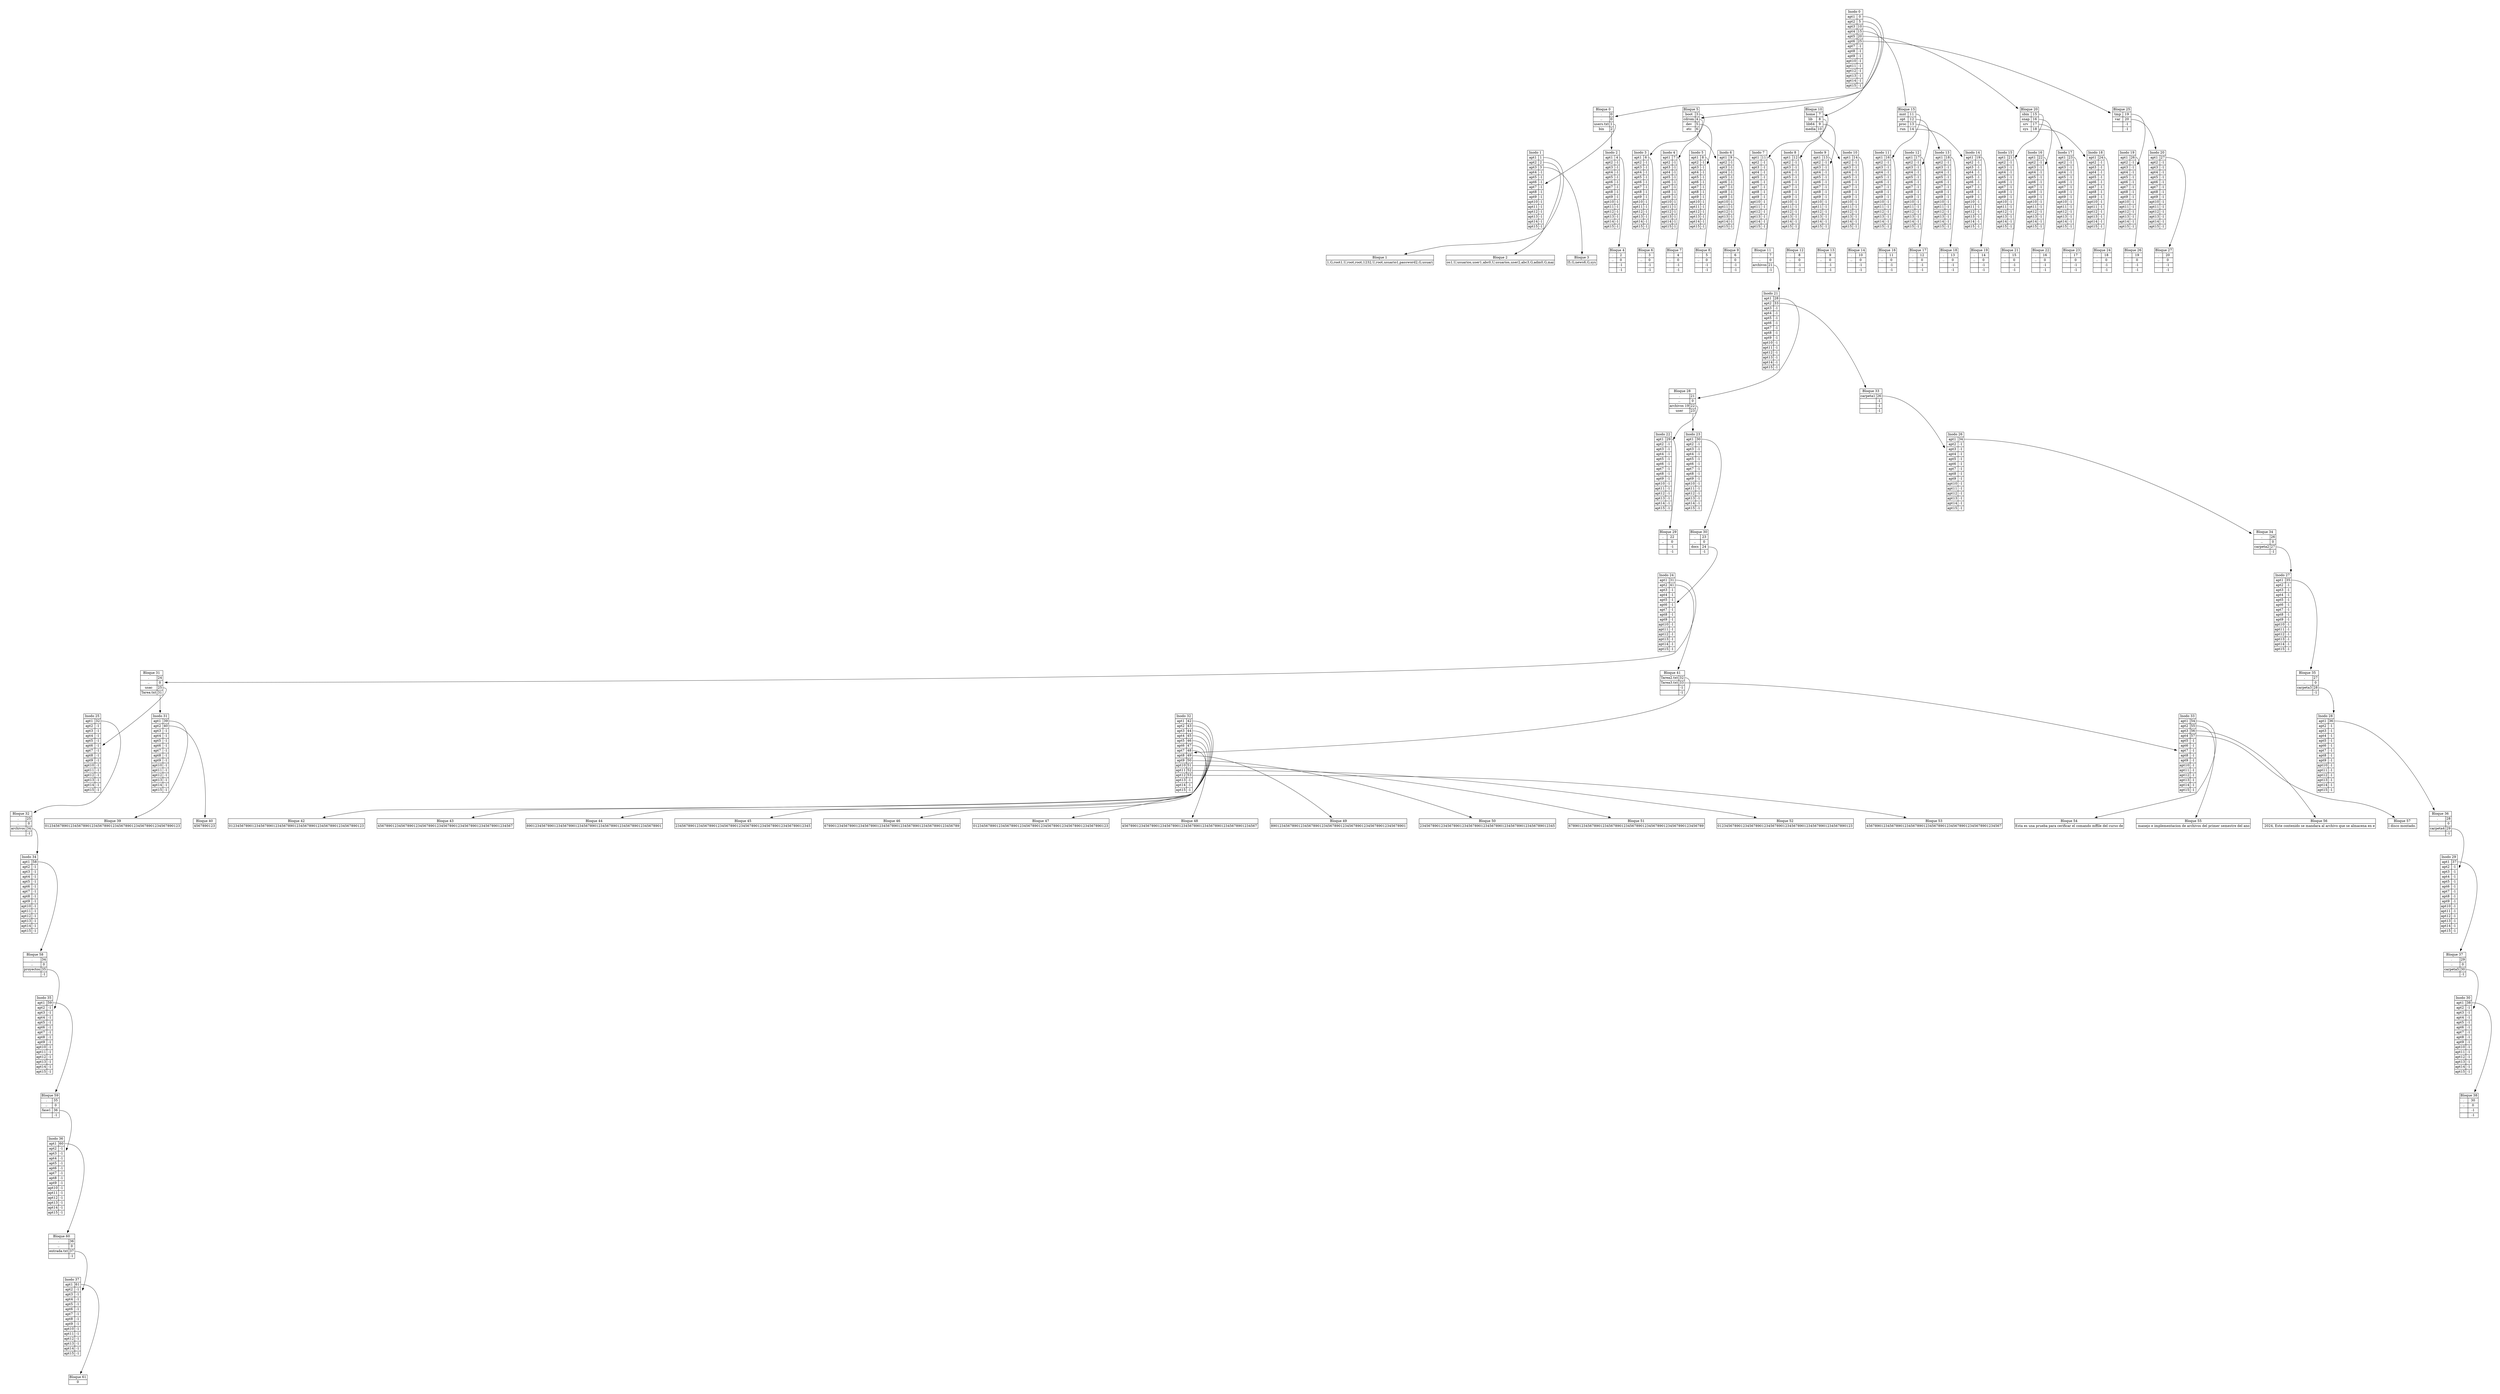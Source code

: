 digraph H {
	graph [pad="0.5", nodesep="0.5", ranksep="1"];
	node [shape=plaintext]
		rankir=LR;
	Inodo0 [
		label=<
			<table border="0" cellborder="1" cellspacing="0">
				<tr><td colspan="2">Inodo 0</td></tr>
				<tr><td>apt1</td><td port='P0'>0</td></tr>
				<tr><td>apt2</td><td port='P1'>5</td></tr>
				<tr><td>apt3</td><td port='P2'>10</td></tr>
				<tr><td>apt4</td><td port='P3'>15</td></tr>
				<tr><td>apt5</td><td port='P4'>20</td></tr>
				<tr><td>apt6</td><td port='P5'>25</td></tr>
				<tr><td>apt7</td><td port='P6'>-1</td></tr>
				<tr><td>apt8</td><td port='P7'>-1</td></tr>
				<tr><td>apt9</td><td port='P8'>-1</td></tr>
				<tr><td>apt10</td><td port='P9'>-1</td></tr>
				<tr><td>apt11</td><td port='P10'>-1</td></tr>
				<tr><td>apt12</td><td port='P11'>-1</td></tr>
				<tr><td>apt13</td><td port='P12'>-1</td></tr>
				<tr><td>apt14</td><td port='P13'>-1</td></tr>
				<tr><td>apt15</td><td port='P14'>-1</td></tr>
			</table>
		>];
	Bloque0 [
		label=<
			<table border="0" cellborder="1" cellspacing="0">
				<tr><td colspan="2">Bloque 0</td></tr>
				<tr><td>.</td><td port='P0'>0</td></tr>
				<tr><td>..</td><td port='P1'>0</td></tr>
				<tr><td>users.txt</td><td port='P2'>1</td></tr>
				<tr><td>bin</td><td port='P3'>2</td></tr>
			</table>
		>];
	Inodo1 [
		label=<
			<table border="0" cellborder="1" cellspacing="0">
				<tr><td colspan="2">Inodo 1</td></tr>
				<tr><td>apt1</td><td port='P0'>1</td></tr>
				<tr><td>apt2</td><td port='P1'>2</td></tr>
				<tr><td>apt3</td><td port='P2'>3</td></tr>
				<tr><td>apt4</td><td port='P3'>-1</td></tr>
				<tr><td>apt5</td><td port='P4'>-1</td></tr>
				<tr><td>apt6</td><td port='P5'>-1</td></tr>
				<tr><td>apt7</td><td port='P6'>-1</td></tr>
				<tr><td>apt8</td><td port='P7'>-1</td></tr>
				<tr><td>apt9</td><td port='P8'>-1</td></tr>
				<tr><td>apt10</td><td port='P9'>-1</td></tr>
				<tr><td>apt11</td><td port='P10'>-1</td></tr>
				<tr><td>apt12</td><td port='P11'>-1</td></tr>
				<tr><td>apt13</td><td port='P12'>-1</td></tr>
				<tr><td>apt14</td><td port='P13'>-1</td></tr>
				<tr><td>apt15</td><td port='P14'>-1</td></tr>
			</table>
		>];
	Bloque1 [
		label=<
			<table border="0" cellborder="1" cellspacing="0">
				<tr><td colspan="1">Bloque 1</td></tr>
				<tr><td>1,G,root
1,U,root,root,123
2,U,root,usuario1,password
2,G,usuari</td></tr>
			</table>
		>];
	Bloque2 [
		label=<
			<table border="0" cellborder="1" cellspacing="0">
				<tr><td colspan="1">Bloque 2</td></tr>
				<tr><td>os
1,U,usuarios,user1,abc
0,U,usuarios,user2,abc
3,G,adm
0,G,mai</td></tr>
			</table>
		>];
	Bloque3 [
		label=<
			<table border="0" cellborder="1" cellspacing="0">
				<tr><td colspan="1">Bloque 3</td></tr>
				<tr><td>l
5,G,news
6,G,sys</td></tr>
			</table>
		>];
	Inodo2 [
		label=<
			<table border="0" cellborder="1" cellspacing="0">
				<tr><td colspan="2">Inodo 2</td></tr>
				<tr><td>apt1</td><td port='P0'>4</td></tr>
				<tr><td>apt2</td><td port='P1'>-1</td></tr>
				<tr><td>apt3</td><td port='P2'>-1</td></tr>
				<tr><td>apt4</td><td port='P3'>-1</td></tr>
				<tr><td>apt5</td><td port='P4'>-1</td></tr>
				<tr><td>apt6</td><td port='P5'>-1</td></tr>
				<tr><td>apt7</td><td port='P6'>-1</td></tr>
				<tr><td>apt8</td><td port='P7'>-1</td></tr>
				<tr><td>apt9</td><td port='P8'>-1</td></tr>
				<tr><td>apt10</td><td port='P9'>-1</td></tr>
				<tr><td>apt11</td><td port='P10'>-1</td></tr>
				<tr><td>apt12</td><td port='P11'>-1</td></tr>
				<tr><td>apt13</td><td port='P12'>-1</td></tr>
				<tr><td>apt14</td><td port='P13'>-1</td></tr>
				<tr><td>apt15</td><td port='P14'>-1</td></tr>
			</table>
		>];
	Bloque4 [
		label=<
			<table border="0" cellborder="1" cellspacing="0">
				<tr><td colspan="2">Bloque 4</td></tr>
				<tr><td>.</td><td port='P0'>2</td></tr>
				<tr><td>..</td><td port='P1'>0</td></tr>
				<tr><td></td><td port='P2'>-1</td></tr>
				<tr><td></td><td port='P3'>-1</td></tr>
			</table>
		>];
	Bloque5 [
		label=<
			<table border="0" cellborder="1" cellspacing="0">
				<tr><td colspan="2">Bloque 5</td></tr>
				<tr><td>boot</td><td port='P0'>3</td></tr>
				<tr><td>cdrom</td><td port='P1'>4</td></tr>
				<tr><td>dev</td><td port='P2'>5</td></tr>
				<tr><td>etc</td><td port='P3'>6</td></tr>
			</table>
		>];
	Inodo3 [
		label=<
			<table border="0" cellborder="1" cellspacing="0">
				<tr><td colspan="2">Inodo 3</td></tr>
				<tr><td>apt1</td><td port='P0'>6</td></tr>
				<tr><td>apt2</td><td port='P1'>-1</td></tr>
				<tr><td>apt3</td><td port='P2'>-1</td></tr>
				<tr><td>apt4</td><td port='P3'>-1</td></tr>
				<tr><td>apt5</td><td port='P4'>-1</td></tr>
				<tr><td>apt6</td><td port='P5'>-1</td></tr>
				<tr><td>apt7</td><td port='P6'>-1</td></tr>
				<tr><td>apt8</td><td port='P7'>-1</td></tr>
				<tr><td>apt9</td><td port='P8'>-1</td></tr>
				<tr><td>apt10</td><td port='P9'>-1</td></tr>
				<tr><td>apt11</td><td port='P10'>-1</td></tr>
				<tr><td>apt12</td><td port='P11'>-1</td></tr>
				<tr><td>apt13</td><td port='P12'>-1</td></tr>
				<tr><td>apt14</td><td port='P13'>-1</td></tr>
				<tr><td>apt15</td><td port='P14'>-1</td></tr>
			</table>
		>];
	Bloque6 [
		label=<
			<table border="0" cellborder="1" cellspacing="0">
				<tr><td colspan="2">Bloque 6</td></tr>
				<tr><td>.</td><td port='P0'>3</td></tr>
				<tr><td>..</td><td port='P1'>0</td></tr>
				<tr><td></td><td port='P2'>-1</td></tr>
				<tr><td></td><td port='P3'>-1</td></tr>
			</table>
		>];
	Inodo4 [
		label=<
			<table border="0" cellborder="1" cellspacing="0">
				<tr><td colspan="2">Inodo 4</td></tr>
				<tr><td>apt1</td><td port='P0'>7</td></tr>
				<tr><td>apt2</td><td port='P1'>-1</td></tr>
				<tr><td>apt3</td><td port='P2'>-1</td></tr>
				<tr><td>apt4</td><td port='P3'>-1</td></tr>
				<tr><td>apt5</td><td port='P4'>-1</td></tr>
				<tr><td>apt6</td><td port='P5'>-1</td></tr>
				<tr><td>apt7</td><td port='P6'>-1</td></tr>
				<tr><td>apt8</td><td port='P7'>-1</td></tr>
				<tr><td>apt9</td><td port='P8'>-1</td></tr>
				<tr><td>apt10</td><td port='P9'>-1</td></tr>
				<tr><td>apt11</td><td port='P10'>-1</td></tr>
				<tr><td>apt12</td><td port='P11'>-1</td></tr>
				<tr><td>apt13</td><td port='P12'>-1</td></tr>
				<tr><td>apt14</td><td port='P13'>-1</td></tr>
				<tr><td>apt15</td><td port='P14'>-1</td></tr>
			</table>
		>];
	Bloque7 [
		label=<
			<table border="0" cellborder="1" cellspacing="0">
				<tr><td colspan="2">Bloque 7</td></tr>
				<tr><td>.</td><td port='P0'>4</td></tr>
				<tr><td>..</td><td port='P1'>0</td></tr>
				<tr><td></td><td port='P2'>-1</td></tr>
				<tr><td></td><td port='P3'>-1</td></tr>
			</table>
		>];
	Inodo5 [
		label=<
			<table border="0" cellborder="1" cellspacing="0">
				<tr><td colspan="2">Inodo 5</td></tr>
				<tr><td>apt1</td><td port='P0'>8</td></tr>
				<tr><td>apt2</td><td port='P1'>-1</td></tr>
				<tr><td>apt3</td><td port='P2'>-1</td></tr>
				<tr><td>apt4</td><td port='P3'>-1</td></tr>
				<tr><td>apt5</td><td port='P4'>-1</td></tr>
				<tr><td>apt6</td><td port='P5'>-1</td></tr>
				<tr><td>apt7</td><td port='P6'>-1</td></tr>
				<tr><td>apt8</td><td port='P7'>-1</td></tr>
				<tr><td>apt9</td><td port='P8'>-1</td></tr>
				<tr><td>apt10</td><td port='P9'>-1</td></tr>
				<tr><td>apt11</td><td port='P10'>-1</td></tr>
				<tr><td>apt12</td><td port='P11'>-1</td></tr>
				<tr><td>apt13</td><td port='P12'>-1</td></tr>
				<tr><td>apt14</td><td port='P13'>-1</td></tr>
				<tr><td>apt15</td><td port='P14'>-1</td></tr>
			</table>
		>];
	Bloque8 [
		label=<
			<table border="0" cellborder="1" cellspacing="0">
				<tr><td colspan="2">Bloque 8</td></tr>
				<tr><td>.</td><td port='P0'>5</td></tr>
				<tr><td>..</td><td port='P1'>0</td></tr>
				<tr><td></td><td port='P2'>-1</td></tr>
				<tr><td></td><td port='P3'>-1</td></tr>
			</table>
		>];
	Inodo6 [
		label=<
			<table border="0" cellborder="1" cellspacing="0">
				<tr><td colspan="2">Inodo 6</td></tr>
				<tr><td>apt1</td><td port='P0'>9</td></tr>
				<tr><td>apt2</td><td port='P1'>-1</td></tr>
				<tr><td>apt3</td><td port='P2'>-1</td></tr>
				<tr><td>apt4</td><td port='P3'>-1</td></tr>
				<tr><td>apt5</td><td port='P4'>-1</td></tr>
				<tr><td>apt6</td><td port='P5'>-1</td></tr>
				<tr><td>apt7</td><td port='P6'>-1</td></tr>
				<tr><td>apt8</td><td port='P7'>-1</td></tr>
				<tr><td>apt9</td><td port='P8'>-1</td></tr>
				<tr><td>apt10</td><td port='P9'>-1</td></tr>
				<tr><td>apt11</td><td port='P10'>-1</td></tr>
				<tr><td>apt12</td><td port='P11'>-1</td></tr>
				<tr><td>apt13</td><td port='P12'>-1</td></tr>
				<tr><td>apt14</td><td port='P13'>-1</td></tr>
				<tr><td>apt15</td><td port='P14'>-1</td></tr>
			</table>
		>];
	Bloque9 [
		label=<
			<table border="0" cellborder="1" cellspacing="0">
				<tr><td colspan="2">Bloque 9</td></tr>
				<tr><td>.</td><td port='P0'>6</td></tr>
				<tr><td>..</td><td port='P1'>0</td></tr>
				<tr><td></td><td port='P2'>-1</td></tr>
				<tr><td></td><td port='P3'>-1</td></tr>
			</table>
		>];
	Bloque10 [
		label=<
			<table border="0" cellborder="1" cellspacing="0">
				<tr><td colspan="2">Bloque 10</td></tr>
				<tr><td>home</td><td port='P0'>7</td></tr>
				<tr><td>lib</td><td port='P1'>8</td></tr>
				<tr><td>lib64</td><td port='P2'>9</td></tr>
				<tr><td>media</td><td port='P3'>10</td></tr>
			</table>
		>];
	Inodo7 [
		label=<
			<table border="0" cellborder="1" cellspacing="0">
				<tr><td colspan="2">Inodo 7</td></tr>
				<tr><td>apt1</td><td port='P0'>11</td></tr>
				<tr><td>apt2</td><td port='P1'>-1</td></tr>
				<tr><td>apt3</td><td port='P2'>-1</td></tr>
				<tr><td>apt4</td><td port='P3'>-1</td></tr>
				<tr><td>apt5</td><td port='P4'>-1</td></tr>
				<tr><td>apt6</td><td port='P5'>-1</td></tr>
				<tr><td>apt7</td><td port='P6'>-1</td></tr>
				<tr><td>apt8</td><td port='P7'>-1</td></tr>
				<tr><td>apt9</td><td port='P8'>-1</td></tr>
				<tr><td>apt10</td><td port='P9'>-1</td></tr>
				<tr><td>apt11</td><td port='P10'>-1</td></tr>
				<tr><td>apt12</td><td port='P11'>-1</td></tr>
				<tr><td>apt13</td><td port='P12'>-1</td></tr>
				<tr><td>apt14</td><td port='P13'>-1</td></tr>
				<tr><td>apt15</td><td port='P14'>-1</td></tr>
			</table>
		>];
	Bloque11 [
		label=<
			<table border="0" cellborder="1" cellspacing="0">
				<tr><td colspan="2">Bloque 11</td></tr>
				<tr><td>.</td><td port='P0'>7</td></tr>
				<tr><td>..</td><td port='P1'>0</td></tr>
				<tr><td>archivos</td><td port='P2'>21</td></tr>
				<tr><td></td><td port='P3'>-1</td></tr>
			</table>
		>];
	Inodo21 [
		label=<
			<table border="0" cellborder="1" cellspacing="0">
				<tr><td colspan="2">Inodo 21</td></tr>
				<tr><td>apt1</td><td port='P0'>28</td></tr>
				<tr><td>apt2</td><td port='P1'>33</td></tr>
				<tr><td>apt3</td><td port='P2'>-1</td></tr>
				<tr><td>apt4</td><td port='P3'>-1</td></tr>
				<tr><td>apt5</td><td port='P4'>-1</td></tr>
				<tr><td>apt6</td><td port='P5'>-1</td></tr>
				<tr><td>apt7</td><td port='P6'>-1</td></tr>
				<tr><td>apt8</td><td port='P7'>-1</td></tr>
				<tr><td>apt9</td><td port='P8'>-1</td></tr>
				<tr><td>apt10</td><td port='P9'>-1</td></tr>
				<tr><td>apt11</td><td port='P10'>-1</td></tr>
				<tr><td>apt12</td><td port='P11'>-1</td></tr>
				<tr><td>apt13</td><td port='P12'>-1</td></tr>
				<tr><td>apt14</td><td port='P13'>-1</td></tr>
				<tr><td>apt15</td><td port='P14'>-1</td></tr>
			</table>
		>];
	Bloque28 [
		label=<
			<table border="0" cellborder="1" cellspacing="0">
				<tr><td colspan="2">Bloque 28</td></tr>
				<tr><td>.</td><td port='P0'>21</td></tr>
				<tr><td>..</td><td port='P1'>0</td></tr>
				<tr><td>archivos 19</td><td port='P2'>22</td></tr>
				<tr><td>user</td><td port='P3'>23</td></tr>
			</table>
		>];
	Inodo22 [
		label=<
			<table border="0" cellborder="1" cellspacing="0">
				<tr><td colspan="2">Inodo 22</td></tr>
				<tr><td>apt1</td><td port='P0'>29</td></tr>
				<tr><td>apt2</td><td port='P1'>-1</td></tr>
				<tr><td>apt3</td><td port='P2'>-1</td></tr>
				<tr><td>apt4</td><td port='P3'>-1</td></tr>
				<tr><td>apt5</td><td port='P4'>-1</td></tr>
				<tr><td>apt6</td><td port='P5'>-1</td></tr>
				<tr><td>apt7</td><td port='P6'>-1</td></tr>
				<tr><td>apt8</td><td port='P7'>-1</td></tr>
				<tr><td>apt9</td><td port='P8'>-1</td></tr>
				<tr><td>apt10</td><td port='P9'>-1</td></tr>
				<tr><td>apt11</td><td port='P10'>-1</td></tr>
				<tr><td>apt12</td><td port='P11'>-1</td></tr>
				<tr><td>apt13</td><td port='P12'>-1</td></tr>
				<tr><td>apt14</td><td port='P13'>-1</td></tr>
				<tr><td>apt15</td><td port='P14'>-1</td></tr>
			</table>
		>];
	Bloque29 [
		label=<
			<table border="0" cellborder="1" cellspacing="0">
				<tr><td colspan="2">Bloque 29</td></tr>
				<tr><td>.</td><td port='P0'>22</td></tr>
				<tr><td>..</td><td port='P1'>0</td></tr>
				<tr><td></td><td port='P2'>-1</td></tr>
				<tr><td></td><td port='P3'>-1</td></tr>
			</table>
		>];
	Inodo23 [
		label=<
			<table border="0" cellborder="1" cellspacing="0">
				<tr><td colspan="2">Inodo 23</td></tr>
				<tr><td>apt1</td><td port='P0'>30</td></tr>
				<tr><td>apt2</td><td port='P1'>-1</td></tr>
				<tr><td>apt3</td><td port='P2'>-1</td></tr>
				<tr><td>apt4</td><td port='P3'>-1</td></tr>
				<tr><td>apt5</td><td port='P4'>-1</td></tr>
				<tr><td>apt6</td><td port='P5'>-1</td></tr>
				<tr><td>apt7</td><td port='P6'>-1</td></tr>
				<tr><td>apt8</td><td port='P7'>-1</td></tr>
				<tr><td>apt9</td><td port='P8'>-1</td></tr>
				<tr><td>apt10</td><td port='P9'>-1</td></tr>
				<tr><td>apt11</td><td port='P10'>-1</td></tr>
				<tr><td>apt12</td><td port='P11'>-1</td></tr>
				<tr><td>apt13</td><td port='P12'>-1</td></tr>
				<tr><td>apt14</td><td port='P13'>-1</td></tr>
				<tr><td>apt15</td><td port='P14'>-1</td></tr>
			</table>
		>];
	Bloque30 [
		label=<
			<table border="0" cellborder="1" cellspacing="0">
				<tr><td colspan="2">Bloque 30</td></tr>
				<tr><td>.</td><td port='P0'>23</td></tr>
				<tr><td>..</td><td port='P1'>0</td></tr>
				<tr><td>docs</td><td port='P2'>24</td></tr>
				<tr><td></td><td port='P3'>-1</td></tr>
			</table>
		>];
	Inodo24 [
		label=<
			<table border="0" cellborder="1" cellspacing="0">
				<tr><td colspan="2">Inodo 24</td></tr>
				<tr><td>apt1</td><td port='P0'>31</td></tr>
				<tr><td>apt2</td><td port='P1'>41</td></tr>
				<tr><td>apt3</td><td port='P2'>-1</td></tr>
				<tr><td>apt4</td><td port='P3'>-1</td></tr>
				<tr><td>apt5</td><td port='P4'>-1</td></tr>
				<tr><td>apt6</td><td port='P5'>-1</td></tr>
				<tr><td>apt7</td><td port='P6'>-1</td></tr>
				<tr><td>apt8</td><td port='P7'>-1</td></tr>
				<tr><td>apt9</td><td port='P8'>-1</td></tr>
				<tr><td>apt10</td><td port='P9'>-1</td></tr>
				<tr><td>apt11</td><td port='P10'>-1</td></tr>
				<tr><td>apt12</td><td port='P11'>-1</td></tr>
				<tr><td>apt13</td><td port='P12'>-1</td></tr>
				<tr><td>apt14</td><td port='P13'>-1</td></tr>
				<tr><td>apt15</td><td port='P14'>-1</td></tr>
			</table>
		>];
	Bloque31 [
		label=<
			<table border="0" cellborder="1" cellspacing="0">
				<tr><td colspan="2">Bloque 31</td></tr>
				<tr><td>.</td><td port='P0'>24</td></tr>
				<tr><td>..</td><td port='P1'>0</td></tr>
				<tr><td>usac</td><td port='P2'>25</td></tr>
				<tr><td>Tarea.txt</td><td port='P3'>31</td></tr>
			</table>
		>];
	Inodo25 [
		label=<
			<table border="0" cellborder="1" cellspacing="0">
				<tr><td colspan="2">Inodo 25</td></tr>
				<tr><td>apt1</td><td port='P0'>32</td></tr>
				<tr><td>apt2</td><td port='P1'>-1</td></tr>
				<tr><td>apt3</td><td port='P2'>-1</td></tr>
				<tr><td>apt4</td><td port='P3'>-1</td></tr>
				<tr><td>apt5</td><td port='P4'>-1</td></tr>
				<tr><td>apt6</td><td port='P5'>-1</td></tr>
				<tr><td>apt7</td><td port='P6'>-1</td></tr>
				<tr><td>apt8</td><td port='P7'>-1</td></tr>
				<tr><td>apt9</td><td port='P8'>-1</td></tr>
				<tr><td>apt10</td><td port='P9'>-1</td></tr>
				<tr><td>apt11</td><td port='P10'>-1</td></tr>
				<tr><td>apt12</td><td port='P11'>-1</td></tr>
				<tr><td>apt13</td><td port='P12'>-1</td></tr>
				<tr><td>apt14</td><td port='P13'>-1</td></tr>
				<tr><td>apt15</td><td port='P14'>-1</td></tr>
			</table>
		>];
	Bloque32 [
		label=<
			<table border="0" cellborder="1" cellspacing="0">
				<tr><td colspan="2">Bloque 32</td></tr>
				<tr><td>.</td><td port='P0'>25</td></tr>
				<tr><td>..</td><td port='P1'>0</td></tr>
				<tr><td>archivos</td><td port='P2'>34</td></tr>
				<tr><td></td><td port='P3'>-1</td></tr>
			</table>
		>];
	Inodo34 [
		label=<
			<table border="0" cellborder="1" cellspacing="0">
				<tr><td colspan="2">Inodo 34</td></tr>
				<tr><td>apt1</td><td port='P0'>58</td></tr>
				<tr><td>apt2</td><td port='P1'>-1</td></tr>
				<tr><td>apt3</td><td port='P2'>-1</td></tr>
				<tr><td>apt4</td><td port='P3'>-1</td></tr>
				<tr><td>apt5</td><td port='P4'>-1</td></tr>
				<tr><td>apt6</td><td port='P5'>-1</td></tr>
				<tr><td>apt7</td><td port='P6'>-1</td></tr>
				<tr><td>apt8</td><td port='P7'>-1</td></tr>
				<tr><td>apt9</td><td port='P8'>-1</td></tr>
				<tr><td>apt10</td><td port='P9'>-1</td></tr>
				<tr><td>apt11</td><td port='P10'>-1</td></tr>
				<tr><td>apt12</td><td port='P11'>-1</td></tr>
				<tr><td>apt13</td><td port='P12'>-1</td></tr>
				<tr><td>apt14</td><td port='P13'>-1</td></tr>
				<tr><td>apt15</td><td port='P14'>-1</td></tr>
			</table>
		>];
	Bloque58 [
		label=<
			<table border="0" cellborder="1" cellspacing="0">
				<tr><td colspan="2">Bloque 58</td></tr>
				<tr><td>.</td><td port='P0'>34</td></tr>
				<tr><td>..</td><td port='P1'>0</td></tr>
				<tr><td>proyectos</td><td port='P2'>35</td></tr>
				<tr><td></td><td port='P3'>-1</td></tr>
			</table>
		>];
	Inodo35 [
		label=<
			<table border="0" cellborder="1" cellspacing="0">
				<tr><td colspan="2">Inodo 35</td></tr>
				<tr><td>apt1</td><td port='P0'>59</td></tr>
				<tr><td>apt2</td><td port='P1'>-1</td></tr>
				<tr><td>apt3</td><td port='P2'>-1</td></tr>
				<tr><td>apt4</td><td port='P3'>-1</td></tr>
				<tr><td>apt5</td><td port='P4'>-1</td></tr>
				<tr><td>apt6</td><td port='P5'>-1</td></tr>
				<tr><td>apt7</td><td port='P6'>-1</td></tr>
				<tr><td>apt8</td><td port='P7'>-1</td></tr>
				<tr><td>apt9</td><td port='P8'>-1</td></tr>
				<tr><td>apt10</td><td port='P9'>-1</td></tr>
				<tr><td>apt11</td><td port='P10'>-1</td></tr>
				<tr><td>apt12</td><td port='P11'>-1</td></tr>
				<tr><td>apt13</td><td port='P12'>-1</td></tr>
				<tr><td>apt14</td><td port='P13'>-1</td></tr>
				<tr><td>apt15</td><td port='P14'>-1</td></tr>
			</table>
		>];
	Bloque59 [
		label=<
			<table border="0" cellborder="1" cellspacing="0">
				<tr><td colspan="2">Bloque 59</td></tr>
				<tr><td>.</td><td port='P0'>35</td></tr>
				<tr><td>..</td><td port='P1'>0</td></tr>
				<tr><td>fase1</td><td port='P2'>36</td></tr>
				<tr><td></td><td port='P3'>-1</td></tr>
			</table>
		>];
	Inodo36 [
		label=<
			<table border="0" cellborder="1" cellspacing="0">
				<tr><td colspan="2">Inodo 36</td></tr>
				<tr><td>apt1</td><td port='P0'>60</td></tr>
				<tr><td>apt2</td><td port='P1'>-1</td></tr>
				<tr><td>apt3</td><td port='P2'>-1</td></tr>
				<tr><td>apt4</td><td port='P3'>-1</td></tr>
				<tr><td>apt5</td><td port='P4'>-1</td></tr>
				<tr><td>apt6</td><td port='P5'>-1</td></tr>
				<tr><td>apt7</td><td port='P6'>-1</td></tr>
				<tr><td>apt8</td><td port='P7'>-1</td></tr>
				<tr><td>apt9</td><td port='P8'>-1</td></tr>
				<tr><td>apt10</td><td port='P9'>-1</td></tr>
				<tr><td>apt11</td><td port='P10'>-1</td></tr>
				<tr><td>apt12</td><td port='P11'>-1</td></tr>
				<tr><td>apt13</td><td port='P12'>-1</td></tr>
				<tr><td>apt14</td><td port='P13'>-1</td></tr>
				<tr><td>apt15</td><td port='P14'>-1</td></tr>
			</table>
		>];
	Bloque60 [
		label=<
			<table border="0" cellborder="1" cellspacing="0">
				<tr><td colspan="2">Bloque 60</td></tr>
				<tr><td>.</td><td port='P0'>36</td></tr>
				<tr><td>..</td><td port='P1'>0</td></tr>
				<tr><td>entrada.txt</td><td port='P2'>37</td></tr>
				<tr><td></td><td port='P3'>-1</td></tr>
			</table>
		>];
	Inodo37 [
		label=<
			<table border="0" cellborder="1" cellspacing="0">
				<tr><td colspan="2">Inodo 37</td></tr>
				<tr><td>apt1</td><td port='P0'>61</td></tr>
				<tr><td>apt2</td><td port='P1'>-1</td></tr>
				<tr><td>apt3</td><td port='P2'>-1</td></tr>
				<tr><td>apt4</td><td port='P3'>-1</td></tr>
				<tr><td>apt5</td><td port='P4'>-1</td></tr>
				<tr><td>apt6</td><td port='P5'>-1</td></tr>
				<tr><td>apt7</td><td port='P6'>-1</td></tr>
				<tr><td>apt8</td><td port='P7'>-1</td></tr>
				<tr><td>apt9</td><td port='P8'>-1</td></tr>
				<tr><td>apt10</td><td port='P9'>-1</td></tr>
				<tr><td>apt11</td><td port='P10'>-1</td></tr>
				<tr><td>apt12</td><td port='P11'>-1</td></tr>
				<tr><td>apt13</td><td port='P12'>-1</td></tr>
				<tr><td>apt14</td><td port='P13'>-1</td></tr>
				<tr><td>apt15</td><td port='P14'>-1</td></tr>
			</table>
		>];
	Bloque61 [
		label=<
			<table border="0" cellborder="1" cellspacing="0">
				<tr><td colspan="1">Bloque 61</td></tr>
				<tr><td>0</td></tr>
			</table>
		>];
	Inodo31 [
		label=<
			<table border="0" cellborder="1" cellspacing="0">
				<tr><td colspan="2">Inodo 31</td></tr>
				<tr><td>apt1</td><td port='P0'>39</td></tr>
				<tr><td>apt2</td><td port='P1'>40</td></tr>
				<tr><td>apt3</td><td port='P2'>-1</td></tr>
				<tr><td>apt4</td><td port='P3'>-1</td></tr>
				<tr><td>apt5</td><td port='P4'>-1</td></tr>
				<tr><td>apt6</td><td port='P5'>-1</td></tr>
				<tr><td>apt7</td><td port='P6'>-1</td></tr>
				<tr><td>apt8</td><td port='P7'>-1</td></tr>
				<tr><td>apt9</td><td port='P8'>-1</td></tr>
				<tr><td>apt10</td><td port='P9'>-1</td></tr>
				<tr><td>apt11</td><td port='P10'>-1</td></tr>
				<tr><td>apt12</td><td port='P11'>-1</td></tr>
				<tr><td>apt13</td><td port='P12'>-1</td></tr>
				<tr><td>apt14</td><td port='P13'>-1</td></tr>
				<tr><td>apt15</td><td port='P14'>-1</td></tr>
			</table>
		>];
	Bloque39 [
		label=<
			<table border="0" cellborder="1" cellspacing="0">
				<tr><td colspan="1">Bloque 39</td></tr>
				<tr><td>0123456789012345678901234567890123456789012345678901234567890123</td></tr>
			</table>
		>];
	Bloque40 [
		label=<
			<table border="0" cellborder="1" cellspacing="0">
				<tr><td colspan="1">Bloque 40</td></tr>
				<tr><td>4567890123</td></tr>
			</table>
		>];
	Bloque41 [
		label=<
			<table border="0" cellborder="1" cellspacing="0">
				<tr><td colspan="2">Bloque 41</td></tr>
				<tr><td>Tarea2.txt</td><td port='P0'>32</td></tr>
				<tr><td>Tarea3.txt</td><td port='P1'>33</td></tr>
				<tr><td></td><td port='P2'>-1</td></tr>
				<tr><td></td><td port='P3'>-1</td></tr>
			</table>
		>];
	Inodo32 [
		label=<
			<table border="0" cellborder="1" cellspacing="0">
				<tr><td colspan="2">Inodo 32</td></tr>
				<tr><td>apt1</td><td port='P0'>42</td></tr>
				<tr><td>apt2</td><td port='P1'>43</td></tr>
				<tr><td>apt3</td><td port='P2'>44</td></tr>
				<tr><td>apt4</td><td port='P3'>45</td></tr>
				<tr><td>apt5</td><td port='P4'>46</td></tr>
				<tr><td>apt6</td><td port='P5'>47</td></tr>
				<tr><td>apt7</td><td port='P6'>48</td></tr>
				<tr><td>apt8</td><td port='P7'>49</td></tr>
				<tr><td>apt9</td><td port='P8'>50</td></tr>
				<tr><td>apt10</td><td port='P9'>51</td></tr>
				<tr><td>apt11</td><td port='P10'>52</td></tr>
				<tr><td>apt12</td><td port='P11'>53</td></tr>
				<tr><td>apt13</td><td port='P12'>-1</td></tr>
				<tr><td>apt14</td><td port='P13'>-1</td></tr>
				<tr><td>apt15</td><td port='P14'>-1</td></tr>
			</table>
		>];
	Bloque42 [
		label=<
			<table border="0" cellborder="1" cellspacing="0">
				<tr><td colspan="1">Bloque 42</td></tr>
				<tr><td>0123456789012345678901234567890123456789012345678901234567890123</td></tr>
			</table>
		>];
	Bloque43 [
		label=<
			<table border="0" cellborder="1" cellspacing="0">
				<tr><td colspan="1">Bloque 43</td></tr>
				<tr><td>4567890123456789012345678901234567890123456789012345678901234567</td></tr>
			</table>
		>];
	Bloque44 [
		label=<
			<table border="0" cellborder="1" cellspacing="0">
				<tr><td colspan="1">Bloque 44</td></tr>
				<tr><td>8901234567890123456789012345678901234567890123456789012345678901</td></tr>
			</table>
		>];
	Bloque45 [
		label=<
			<table border="0" cellborder="1" cellspacing="0">
				<tr><td colspan="1">Bloque 45</td></tr>
				<tr><td>2345678901234567890123456789012345678901234567890123456789012345</td></tr>
			</table>
		>];
	Bloque46 [
		label=<
			<table border="0" cellborder="1" cellspacing="0">
				<tr><td colspan="1">Bloque 46</td></tr>
				<tr><td>6789012345678901234567890123456789012345678901234567890123456789</td></tr>
			</table>
		>];
	Bloque47 [
		label=<
			<table border="0" cellborder="1" cellspacing="0">
				<tr><td colspan="1">Bloque 47</td></tr>
				<tr><td>0123456789012345678901234567890123456789012345678901234567890123</td></tr>
			</table>
		>];
	Bloque48 [
		label=<
			<table border="0" cellborder="1" cellspacing="0">
				<tr><td colspan="1">Bloque 48</td></tr>
				<tr><td>4567890123456789012345678901234567890123456789012345678901234567</td></tr>
			</table>
		>];
	Bloque49 [
		label=<
			<table border="0" cellborder="1" cellspacing="0">
				<tr><td colspan="1">Bloque 49</td></tr>
				<tr><td>8901234567890123456789012345678901234567890123456789012345678901</td></tr>
			</table>
		>];
	Bloque50 [
		label=<
			<table border="0" cellborder="1" cellspacing="0">
				<tr><td colspan="1">Bloque 50</td></tr>
				<tr><td>2345678901234567890123456789012345678901234567890123456789012345</td></tr>
			</table>
		>];
	Bloque51 [
		label=<
			<table border="0" cellborder="1" cellspacing="0">
				<tr><td colspan="1">Bloque 51</td></tr>
				<tr><td>6789012345678901234567890123456789012345678901234567890123456789</td></tr>
			</table>
		>];
	Bloque52 [
		label=<
			<table border="0" cellborder="1" cellspacing="0">
				<tr><td colspan="1">Bloque 52</td></tr>
				<tr><td>0123456789012345678901234567890123456789012345678901234567890123</td></tr>
			</table>
		>];
	Bloque53 [
		label=<
			<table border="0" cellborder="1" cellspacing="0">
				<tr><td colspan="1">Bloque 53</td></tr>
				<tr><td>4567890123456789012345678901234567890123456789012345678901234567</td></tr>
			</table>
		>];
	Inodo33 [
		label=<
			<table border="0" cellborder="1" cellspacing="0">
				<tr><td colspan="2">Inodo 33</td></tr>
				<tr><td>apt1</td><td port='P0'>54</td></tr>
				<tr><td>apt2</td><td port='P1'>55</td></tr>
				<tr><td>apt3</td><td port='P2'>56</td></tr>
				<tr><td>apt4</td><td port='P3'>57</td></tr>
				<tr><td>apt5</td><td port='P4'>-1</td></tr>
				<tr><td>apt6</td><td port='P5'>-1</td></tr>
				<tr><td>apt7</td><td port='P6'>-1</td></tr>
				<tr><td>apt8</td><td port='P7'>-1</td></tr>
				<tr><td>apt9</td><td port='P8'>-1</td></tr>
				<tr><td>apt10</td><td port='P9'>-1</td></tr>
				<tr><td>apt11</td><td port='P10'>-1</td></tr>
				<tr><td>apt12</td><td port='P11'>-1</td></tr>
				<tr><td>apt13</td><td port='P12'>-1</td></tr>
				<tr><td>apt14</td><td port='P13'>-1</td></tr>
				<tr><td>apt15</td><td port='P14'>-1</td></tr>
			</table>
		>];
	Bloque54 [
		label=<
			<table border="0" cellborder="1" cellspacing="0">
				<tr><td colspan="1">Bloque 54</td></tr>
				<tr><td>Esta es una prueba para cerificar el comando mffile del curso de</td></tr>
			</table>
		>];
	Bloque55 [
		label=<
			<table border="0" cellborder="1" cellspacing="0">
				<tr><td colspan="1">Bloque 55</td></tr>
				<tr><td> manejo e implementacion de archivos del primer semestre del ano</td></tr>
			</table>
		>];
	Bloque56 [
		label=<
			<table border="0" cellborder="1" cellspacing="0">
				<tr><td colspan="1">Bloque 56</td></tr>
				<tr><td> 2024, Este contenido se mandara al archivo que se almacena en e</td></tr>
			</table>
		>];
	Bloque57 [
		label=<
			<table border="0" cellborder="1" cellspacing="0">
				<tr><td colspan="1">Bloque 57</td></tr>
				<tr><td>l disco montado.
</td></tr>
			</table>
		>];
	Bloque33 [
		label=<
			<table border="0" cellborder="1" cellspacing="0">
				<tr><td colspan="2">Bloque 33</td></tr>
				<tr><td>carpeta1</td><td port='P0'>26</td></tr>
				<tr><td></td><td port='P1'>-1</td></tr>
				<tr><td></td><td port='P2'>-1</td></tr>
				<tr><td></td><td port='P3'>-1</td></tr>
			</table>
		>];
	Inodo26 [
		label=<
			<table border="0" cellborder="1" cellspacing="0">
				<tr><td colspan="2">Inodo 26</td></tr>
				<tr><td>apt1</td><td port='P0'>34</td></tr>
				<tr><td>apt2</td><td port='P1'>-1</td></tr>
				<tr><td>apt3</td><td port='P2'>-1</td></tr>
				<tr><td>apt4</td><td port='P3'>-1</td></tr>
				<tr><td>apt5</td><td port='P4'>-1</td></tr>
				<tr><td>apt6</td><td port='P5'>-1</td></tr>
				<tr><td>apt7</td><td port='P6'>-1</td></tr>
				<tr><td>apt8</td><td port='P7'>-1</td></tr>
				<tr><td>apt9</td><td port='P8'>-1</td></tr>
				<tr><td>apt10</td><td port='P9'>-1</td></tr>
				<tr><td>apt11</td><td port='P10'>-1</td></tr>
				<tr><td>apt12</td><td port='P11'>-1</td></tr>
				<tr><td>apt13</td><td port='P12'>-1</td></tr>
				<tr><td>apt14</td><td port='P13'>-1</td></tr>
				<tr><td>apt15</td><td port='P14'>-1</td></tr>
			</table>
		>];
	Bloque34 [
		label=<
			<table border="0" cellborder="1" cellspacing="0">
				<tr><td colspan="2">Bloque 34</td></tr>
				<tr><td>.</td><td port='P0'>26</td></tr>
				<tr><td>..</td><td port='P1'>0</td></tr>
				<tr><td>carpeta2</td><td port='P2'>27</td></tr>
				<tr><td></td><td port='P3'>-1</td></tr>
			</table>
		>];
	Inodo27 [
		label=<
			<table border="0" cellborder="1" cellspacing="0">
				<tr><td colspan="2">Inodo 27</td></tr>
				<tr><td>apt1</td><td port='P0'>35</td></tr>
				<tr><td>apt2</td><td port='P1'>-1</td></tr>
				<tr><td>apt3</td><td port='P2'>-1</td></tr>
				<tr><td>apt4</td><td port='P3'>-1</td></tr>
				<tr><td>apt5</td><td port='P4'>-1</td></tr>
				<tr><td>apt6</td><td port='P5'>-1</td></tr>
				<tr><td>apt7</td><td port='P6'>-1</td></tr>
				<tr><td>apt8</td><td port='P7'>-1</td></tr>
				<tr><td>apt9</td><td port='P8'>-1</td></tr>
				<tr><td>apt10</td><td port='P9'>-1</td></tr>
				<tr><td>apt11</td><td port='P10'>-1</td></tr>
				<tr><td>apt12</td><td port='P11'>-1</td></tr>
				<tr><td>apt13</td><td port='P12'>-1</td></tr>
				<tr><td>apt14</td><td port='P13'>-1</td></tr>
				<tr><td>apt15</td><td port='P14'>-1</td></tr>
			</table>
		>];
	Bloque35 [
		label=<
			<table border="0" cellborder="1" cellspacing="0">
				<tr><td colspan="2">Bloque 35</td></tr>
				<tr><td>.</td><td port='P0'>27</td></tr>
				<tr><td>..</td><td port='P1'>0</td></tr>
				<tr><td>carpeta3</td><td port='P2'>28</td></tr>
				<tr><td></td><td port='P3'>-1</td></tr>
			</table>
		>];
	Inodo28 [
		label=<
			<table border="0" cellborder="1" cellspacing="0">
				<tr><td colspan="2">Inodo 28</td></tr>
				<tr><td>apt1</td><td port='P0'>36</td></tr>
				<tr><td>apt2</td><td port='P1'>-1</td></tr>
				<tr><td>apt3</td><td port='P2'>-1</td></tr>
				<tr><td>apt4</td><td port='P3'>-1</td></tr>
				<tr><td>apt5</td><td port='P4'>-1</td></tr>
				<tr><td>apt6</td><td port='P5'>-1</td></tr>
				<tr><td>apt7</td><td port='P6'>-1</td></tr>
				<tr><td>apt8</td><td port='P7'>-1</td></tr>
				<tr><td>apt9</td><td port='P8'>-1</td></tr>
				<tr><td>apt10</td><td port='P9'>-1</td></tr>
				<tr><td>apt11</td><td port='P10'>-1</td></tr>
				<tr><td>apt12</td><td port='P11'>-1</td></tr>
				<tr><td>apt13</td><td port='P12'>-1</td></tr>
				<tr><td>apt14</td><td port='P13'>-1</td></tr>
				<tr><td>apt15</td><td port='P14'>-1</td></tr>
			</table>
		>];
	Bloque36 [
		label=<
			<table border="0" cellborder="1" cellspacing="0">
				<tr><td colspan="2">Bloque 36</td></tr>
				<tr><td>.</td><td port='P0'>28</td></tr>
				<tr><td>..</td><td port='P1'>0</td></tr>
				<tr><td>carpeta4</td><td port='P2'>29</td></tr>
				<tr><td></td><td port='P3'>-1</td></tr>
			</table>
		>];
	Inodo29 [
		label=<
			<table border="0" cellborder="1" cellspacing="0">
				<tr><td colspan="2">Inodo 29</td></tr>
				<tr><td>apt1</td><td port='P0'>37</td></tr>
				<tr><td>apt2</td><td port='P1'>-1</td></tr>
				<tr><td>apt3</td><td port='P2'>-1</td></tr>
				<tr><td>apt4</td><td port='P3'>-1</td></tr>
				<tr><td>apt5</td><td port='P4'>-1</td></tr>
				<tr><td>apt6</td><td port='P5'>-1</td></tr>
				<tr><td>apt7</td><td port='P6'>-1</td></tr>
				<tr><td>apt8</td><td port='P7'>-1</td></tr>
				<tr><td>apt9</td><td port='P8'>-1</td></tr>
				<tr><td>apt10</td><td port='P9'>-1</td></tr>
				<tr><td>apt11</td><td port='P10'>-1</td></tr>
				<tr><td>apt12</td><td port='P11'>-1</td></tr>
				<tr><td>apt13</td><td port='P12'>-1</td></tr>
				<tr><td>apt14</td><td port='P13'>-1</td></tr>
				<tr><td>apt15</td><td port='P14'>-1</td></tr>
			</table>
		>];
	Bloque37 [
		label=<
			<table border="0" cellborder="1" cellspacing="0">
				<tr><td colspan="2">Bloque 37</td></tr>
				<tr><td>.</td><td port='P0'>29</td></tr>
				<tr><td>..</td><td port='P1'>0</td></tr>
				<tr><td>carpeta5</td><td port='P2'>30</td></tr>
				<tr><td></td><td port='P3'>-1</td></tr>
			</table>
		>];
	Inodo30 [
		label=<
			<table border="0" cellborder="1" cellspacing="0">
				<tr><td colspan="2">Inodo 30</td></tr>
				<tr><td>apt1</td><td port='P0'>38</td></tr>
				<tr><td>apt2</td><td port='P1'>-1</td></tr>
				<tr><td>apt3</td><td port='P2'>-1</td></tr>
				<tr><td>apt4</td><td port='P3'>-1</td></tr>
				<tr><td>apt5</td><td port='P4'>-1</td></tr>
				<tr><td>apt6</td><td port='P5'>-1</td></tr>
				<tr><td>apt7</td><td port='P6'>-1</td></tr>
				<tr><td>apt8</td><td port='P7'>-1</td></tr>
				<tr><td>apt9</td><td port='P8'>-1</td></tr>
				<tr><td>apt10</td><td port='P9'>-1</td></tr>
				<tr><td>apt11</td><td port='P10'>-1</td></tr>
				<tr><td>apt12</td><td port='P11'>-1</td></tr>
				<tr><td>apt13</td><td port='P12'>-1</td></tr>
				<tr><td>apt14</td><td port='P13'>-1</td></tr>
				<tr><td>apt15</td><td port='P14'>-1</td></tr>
			</table>
		>];
	Bloque38 [
		label=<
			<table border="0" cellborder="1" cellspacing="0">
				<tr><td colspan="2">Bloque 38</td></tr>
				<tr><td>.</td><td port='P0'>30</td></tr>
				<tr><td>..</td><td port='P1'>0</td></tr>
				<tr><td></td><td port='P2'>-1</td></tr>
				<tr><td></td><td port='P3'>-1</td></tr>
			</table>
		>];
	Inodo8 [
		label=<
			<table border="0" cellborder="1" cellspacing="0">
				<tr><td colspan="2">Inodo 8</td></tr>
				<tr><td>apt1</td><td port='P0'>12</td></tr>
				<tr><td>apt2</td><td port='P1'>-1</td></tr>
				<tr><td>apt3</td><td port='P2'>-1</td></tr>
				<tr><td>apt4</td><td port='P3'>-1</td></tr>
				<tr><td>apt5</td><td port='P4'>-1</td></tr>
				<tr><td>apt6</td><td port='P5'>-1</td></tr>
				<tr><td>apt7</td><td port='P6'>-1</td></tr>
				<tr><td>apt8</td><td port='P7'>-1</td></tr>
				<tr><td>apt9</td><td port='P8'>-1</td></tr>
				<tr><td>apt10</td><td port='P9'>-1</td></tr>
				<tr><td>apt11</td><td port='P10'>-1</td></tr>
				<tr><td>apt12</td><td port='P11'>-1</td></tr>
				<tr><td>apt13</td><td port='P12'>-1</td></tr>
				<tr><td>apt14</td><td port='P13'>-1</td></tr>
				<tr><td>apt15</td><td port='P14'>-1</td></tr>
			</table>
		>];
	Bloque12 [
		label=<
			<table border="0" cellborder="1" cellspacing="0">
				<tr><td colspan="2">Bloque 12</td></tr>
				<tr><td>.</td><td port='P0'>8</td></tr>
				<tr><td>..</td><td port='P1'>0</td></tr>
				<tr><td></td><td port='P2'>-1</td></tr>
				<tr><td></td><td port='P3'>-1</td></tr>
			</table>
		>];
	Inodo9 [
		label=<
			<table border="0" cellborder="1" cellspacing="0">
				<tr><td colspan="2">Inodo 9</td></tr>
				<tr><td>apt1</td><td port='P0'>13</td></tr>
				<tr><td>apt2</td><td port='P1'>-1</td></tr>
				<tr><td>apt3</td><td port='P2'>-1</td></tr>
				<tr><td>apt4</td><td port='P3'>-1</td></tr>
				<tr><td>apt5</td><td port='P4'>-1</td></tr>
				<tr><td>apt6</td><td port='P5'>-1</td></tr>
				<tr><td>apt7</td><td port='P6'>-1</td></tr>
				<tr><td>apt8</td><td port='P7'>-1</td></tr>
				<tr><td>apt9</td><td port='P8'>-1</td></tr>
				<tr><td>apt10</td><td port='P9'>-1</td></tr>
				<tr><td>apt11</td><td port='P10'>-1</td></tr>
				<tr><td>apt12</td><td port='P11'>-1</td></tr>
				<tr><td>apt13</td><td port='P12'>-1</td></tr>
				<tr><td>apt14</td><td port='P13'>-1</td></tr>
				<tr><td>apt15</td><td port='P14'>-1</td></tr>
			</table>
		>];
	Bloque13 [
		label=<
			<table border="0" cellborder="1" cellspacing="0">
				<tr><td colspan="2">Bloque 13</td></tr>
				<tr><td>.</td><td port='P0'>9</td></tr>
				<tr><td>..</td><td port='P1'>0</td></tr>
				<tr><td></td><td port='P2'>-1</td></tr>
				<tr><td></td><td port='P3'>-1</td></tr>
			</table>
		>];
	Inodo10 [
		label=<
			<table border="0" cellborder="1" cellspacing="0">
				<tr><td colspan="2">Inodo 10</td></tr>
				<tr><td>apt1</td><td port='P0'>14</td></tr>
				<tr><td>apt2</td><td port='P1'>-1</td></tr>
				<tr><td>apt3</td><td port='P2'>-1</td></tr>
				<tr><td>apt4</td><td port='P3'>-1</td></tr>
				<tr><td>apt5</td><td port='P4'>-1</td></tr>
				<tr><td>apt6</td><td port='P5'>-1</td></tr>
				<tr><td>apt7</td><td port='P6'>-1</td></tr>
				<tr><td>apt8</td><td port='P7'>-1</td></tr>
				<tr><td>apt9</td><td port='P8'>-1</td></tr>
				<tr><td>apt10</td><td port='P9'>-1</td></tr>
				<tr><td>apt11</td><td port='P10'>-1</td></tr>
				<tr><td>apt12</td><td port='P11'>-1</td></tr>
				<tr><td>apt13</td><td port='P12'>-1</td></tr>
				<tr><td>apt14</td><td port='P13'>-1</td></tr>
				<tr><td>apt15</td><td port='P14'>-1</td></tr>
			</table>
		>];
	Bloque14 [
		label=<
			<table border="0" cellborder="1" cellspacing="0">
				<tr><td colspan="2">Bloque 14</td></tr>
				<tr><td>.</td><td port='P0'>10</td></tr>
				<tr><td>..</td><td port='P1'>0</td></tr>
				<tr><td></td><td port='P2'>-1</td></tr>
				<tr><td></td><td port='P3'>-1</td></tr>
			</table>
		>];
	Bloque15 [
		label=<
			<table border="0" cellborder="1" cellspacing="0">
				<tr><td colspan="2">Bloque 15</td></tr>
				<tr><td>mnt</td><td port='P0'>11</td></tr>
				<tr><td>opt</td><td port='P1'>12</td></tr>
				<tr><td>proc</td><td port='P2'>13</td></tr>
				<tr><td>run</td><td port='P3'>14</td></tr>
			</table>
		>];
	Inodo11 [
		label=<
			<table border="0" cellborder="1" cellspacing="0">
				<tr><td colspan="2">Inodo 11</td></tr>
				<tr><td>apt1</td><td port='P0'>16</td></tr>
				<tr><td>apt2</td><td port='P1'>-1</td></tr>
				<tr><td>apt3</td><td port='P2'>-1</td></tr>
				<tr><td>apt4</td><td port='P3'>-1</td></tr>
				<tr><td>apt5</td><td port='P4'>-1</td></tr>
				<tr><td>apt6</td><td port='P5'>-1</td></tr>
				<tr><td>apt7</td><td port='P6'>-1</td></tr>
				<tr><td>apt8</td><td port='P7'>-1</td></tr>
				<tr><td>apt9</td><td port='P8'>-1</td></tr>
				<tr><td>apt10</td><td port='P9'>-1</td></tr>
				<tr><td>apt11</td><td port='P10'>-1</td></tr>
				<tr><td>apt12</td><td port='P11'>-1</td></tr>
				<tr><td>apt13</td><td port='P12'>-1</td></tr>
				<tr><td>apt14</td><td port='P13'>-1</td></tr>
				<tr><td>apt15</td><td port='P14'>-1</td></tr>
			</table>
		>];
	Bloque16 [
		label=<
			<table border="0" cellborder="1" cellspacing="0">
				<tr><td colspan="2">Bloque 16</td></tr>
				<tr><td>.</td><td port='P0'>11</td></tr>
				<tr><td>..</td><td port='P1'>0</td></tr>
				<tr><td></td><td port='P2'>-1</td></tr>
				<tr><td></td><td port='P3'>-1</td></tr>
			</table>
		>];
	Inodo12 [
		label=<
			<table border="0" cellborder="1" cellspacing="0">
				<tr><td colspan="2">Inodo 12</td></tr>
				<tr><td>apt1</td><td port='P0'>17</td></tr>
				<tr><td>apt2</td><td port='P1'>-1</td></tr>
				<tr><td>apt3</td><td port='P2'>-1</td></tr>
				<tr><td>apt4</td><td port='P3'>-1</td></tr>
				<tr><td>apt5</td><td port='P4'>-1</td></tr>
				<tr><td>apt6</td><td port='P5'>-1</td></tr>
				<tr><td>apt7</td><td port='P6'>-1</td></tr>
				<tr><td>apt8</td><td port='P7'>-1</td></tr>
				<tr><td>apt9</td><td port='P8'>-1</td></tr>
				<tr><td>apt10</td><td port='P9'>-1</td></tr>
				<tr><td>apt11</td><td port='P10'>-1</td></tr>
				<tr><td>apt12</td><td port='P11'>-1</td></tr>
				<tr><td>apt13</td><td port='P12'>-1</td></tr>
				<tr><td>apt14</td><td port='P13'>-1</td></tr>
				<tr><td>apt15</td><td port='P14'>-1</td></tr>
			</table>
		>];
	Bloque17 [
		label=<
			<table border="0" cellborder="1" cellspacing="0">
				<tr><td colspan="2">Bloque 17</td></tr>
				<tr><td>.</td><td port='P0'>12</td></tr>
				<tr><td>..</td><td port='P1'>0</td></tr>
				<tr><td></td><td port='P2'>-1</td></tr>
				<tr><td></td><td port='P3'>-1</td></tr>
			</table>
		>];
	Inodo13 [
		label=<
			<table border="0" cellborder="1" cellspacing="0">
				<tr><td colspan="2">Inodo 13</td></tr>
				<tr><td>apt1</td><td port='P0'>18</td></tr>
				<tr><td>apt2</td><td port='P1'>-1</td></tr>
				<tr><td>apt3</td><td port='P2'>-1</td></tr>
				<tr><td>apt4</td><td port='P3'>-1</td></tr>
				<tr><td>apt5</td><td port='P4'>-1</td></tr>
				<tr><td>apt6</td><td port='P5'>-1</td></tr>
				<tr><td>apt7</td><td port='P6'>-1</td></tr>
				<tr><td>apt8</td><td port='P7'>-1</td></tr>
				<tr><td>apt9</td><td port='P8'>-1</td></tr>
				<tr><td>apt10</td><td port='P9'>-1</td></tr>
				<tr><td>apt11</td><td port='P10'>-1</td></tr>
				<tr><td>apt12</td><td port='P11'>-1</td></tr>
				<tr><td>apt13</td><td port='P12'>-1</td></tr>
				<tr><td>apt14</td><td port='P13'>-1</td></tr>
				<tr><td>apt15</td><td port='P14'>-1</td></tr>
			</table>
		>];
	Bloque18 [
		label=<
			<table border="0" cellborder="1" cellspacing="0">
				<tr><td colspan="2">Bloque 18</td></tr>
				<tr><td>.</td><td port='P0'>13</td></tr>
				<tr><td>..</td><td port='P1'>0</td></tr>
				<tr><td></td><td port='P2'>-1</td></tr>
				<tr><td></td><td port='P3'>-1</td></tr>
			</table>
		>];
	Inodo14 [
		label=<
			<table border="0" cellborder="1" cellspacing="0">
				<tr><td colspan="2">Inodo 14</td></tr>
				<tr><td>apt1</td><td port='P0'>19</td></tr>
				<tr><td>apt2</td><td port='P1'>-1</td></tr>
				<tr><td>apt3</td><td port='P2'>-1</td></tr>
				<tr><td>apt4</td><td port='P3'>-1</td></tr>
				<tr><td>apt5</td><td port='P4'>-1</td></tr>
				<tr><td>apt6</td><td port='P5'>-1</td></tr>
				<tr><td>apt7</td><td port='P6'>-1</td></tr>
				<tr><td>apt8</td><td port='P7'>-1</td></tr>
				<tr><td>apt9</td><td port='P8'>-1</td></tr>
				<tr><td>apt10</td><td port='P9'>-1</td></tr>
				<tr><td>apt11</td><td port='P10'>-1</td></tr>
				<tr><td>apt12</td><td port='P11'>-1</td></tr>
				<tr><td>apt13</td><td port='P12'>-1</td></tr>
				<tr><td>apt14</td><td port='P13'>-1</td></tr>
				<tr><td>apt15</td><td port='P14'>-1</td></tr>
			</table>
		>];
	Bloque19 [
		label=<
			<table border="0" cellborder="1" cellspacing="0">
				<tr><td colspan="2">Bloque 19</td></tr>
				<tr><td>.</td><td port='P0'>14</td></tr>
				<tr><td>..</td><td port='P1'>0</td></tr>
				<tr><td></td><td port='P2'>-1</td></tr>
				<tr><td></td><td port='P3'>-1</td></tr>
			</table>
		>];
	Bloque20 [
		label=<
			<table border="0" cellborder="1" cellspacing="0">
				<tr><td colspan="2">Bloque 20</td></tr>
				<tr><td>sbin</td><td port='P0'>15</td></tr>
				<tr><td>snap</td><td port='P1'>16</td></tr>
				<tr><td>srv</td><td port='P2'>17</td></tr>
				<tr><td>sys</td><td port='P3'>18</td></tr>
			</table>
		>];
	Inodo15 [
		label=<
			<table border="0" cellborder="1" cellspacing="0">
				<tr><td colspan="2">Inodo 15</td></tr>
				<tr><td>apt1</td><td port='P0'>21</td></tr>
				<tr><td>apt2</td><td port='P1'>-1</td></tr>
				<tr><td>apt3</td><td port='P2'>-1</td></tr>
				<tr><td>apt4</td><td port='P3'>-1</td></tr>
				<tr><td>apt5</td><td port='P4'>-1</td></tr>
				<tr><td>apt6</td><td port='P5'>-1</td></tr>
				<tr><td>apt7</td><td port='P6'>-1</td></tr>
				<tr><td>apt8</td><td port='P7'>-1</td></tr>
				<tr><td>apt9</td><td port='P8'>-1</td></tr>
				<tr><td>apt10</td><td port='P9'>-1</td></tr>
				<tr><td>apt11</td><td port='P10'>-1</td></tr>
				<tr><td>apt12</td><td port='P11'>-1</td></tr>
				<tr><td>apt13</td><td port='P12'>-1</td></tr>
				<tr><td>apt14</td><td port='P13'>-1</td></tr>
				<tr><td>apt15</td><td port='P14'>-1</td></tr>
			</table>
		>];
	Bloque21 [
		label=<
			<table border="0" cellborder="1" cellspacing="0">
				<tr><td colspan="2">Bloque 21</td></tr>
				<tr><td>.</td><td port='P0'>15</td></tr>
				<tr><td>..</td><td port='P1'>0</td></tr>
				<tr><td></td><td port='P2'>-1</td></tr>
				<tr><td></td><td port='P3'>-1</td></tr>
			</table>
		>];
	Inodo16 [
		label=<
			<table border="0" cellborder="1" cellspacing="0">
				<tr><td colspan="2">Inodo 16</td></tr>
				<tr><td>apt1</td><td port='P0'>22</td></tr>
				<tr><td>apt2</td><td port='P1'>-1</td></tr>
				<tr><td>apt3</td><td port='P2'>-1</td></tr>
				<tr><td>apt4</td><td port='P3'>-1</td></tr>
				<tr><td>apt5</td><td port='P4'>-1</td></tr>
				<tr><td>apt6</td><td port='P5'>-1</td></tr>
				<tr><td>apt7</td><td port='P6'>-1</td></tr>
				<tr><td>apt8</td><td port='P7'>-1</td></tr>
				<tr><td>apt9</td><td port='P8'>-1</td></tr>
				<tr><td>apt10</td><td port='P9'>-1</td></tr>
				<tr><td>apt11</td><td port='P10'>-1</td></tr>
				<tr><td>apt12</td><td port='P11'>-1</td></tr>
				<tr><td>apt13</td><td port='P12'>-1</td></tr>
				<tr><td>apt14</td><td port='P13'>-1</td></tr>
				<tr><td>apt15</td><td port='P14'>-1</td></tr>
			</table>
		>];
	Bloque22 [
		label=<
			<table border="0" cellborder="1" cellspacing="0">
				<tr><td colspan="2">Bloque 22</td></tr>
				<tr><td>.</td><td port='P0'>16</td></tr>
				<tr><td>..</td><td port='P1'>0</td></tr>
				<tr><td></td><td port='P2'>-1</td></tr>
				<tr><td></td><td port='P3'>-1</td></tr>
			</table>
		>];
	Inodo17 [
		label=<
			<table border="0" cellborder="1" cellspacing="0">
				<tr><td colspan="2">Inodo 17</td></tr>
				<tr><td>apt1</td><td port='P0'>23</td></tr>
				<tr><td>apt2</td><td port='P1'>-1</td></tr>
				<tr><td>apt3</td><td port='P2'>-1</td></tr>
				<tr><td>apt4</td><td port='P3'>-1</td></tr>
				<tr><td>apt5</td><td port='P4'>-1</td></tr>
				<tr><td>apt6</td><td port='P5'>-1</td></tr>
				<tr><td>apt7</td><td port='P6'>-1</td></tr>
				<tr><td>apt8</td><td port='P7'>-1</td></tr>
				<tr><td>apt9</td><td port='P8'>-1</td></tr>
				<tr><td>apt10</td><td port='P9'>-1</td></tr>
				<tr><td>apt11</td><td port='P10'>-1</td></tr>
				<tr><td>apt12</td><td port='P11'>-1</td></tr>
				<tr><td>apt13</td><td port='P12'>-1</td></tr>
				<tr><td>apt14</td><td port='P13'>-1</td></tr>
				<tr><td>apt15</td><td port='P14'>-1</td></tr>
			</table>
		>];
	Bloque23 [
		label=<
			<table border="0" cellborder="1" cellspacing="0">
				<tr><td colspan="2">Bloque 23</td></tr>
				<tr><td>.</td><td port='P0'>17</td></tr>
				<tr><td>..</td><td port='P1'>0</td></tr>
				<tr><td></td><td port='P2'>-1</td></tr>
				<tr><td></td><td port='P3'>-1</td></tr>
			</table>
		>];
	Inodo18 [
		label=<
			<table border="0" cellborder="1" cellspacing="0">
				<tr><td colspan="2">Inodo 18</td></tr>
				<tr><td>apt1</td><td port='P0'>24</td></tr>
				<tr><td>apt2</td><td port='P1'>-1</td></tr>
				<tr><td>apt3</td><td port='P2'>-1</td></tr>
				<tr><td>apt4</td><td port='P3'>-1</td></tr>
				<tr><td>apt5</td><td port='P4'>-1</td></tr>
				<tr><td>apt6</td><td port='P5'>-1</td></tr>
				<tr><td>apt7</td><td port='P6'>-1</td></tr>
				<tr><td>apt8</td><td port='P7'>-1</td></tr>
				<tr><td>apt9</td><td port='P8'>-1</td></tr>
				<tr><td>apt10</td><td port='P9'>-1</td></tr>
				<tr><td>apt11</td><td port='P10'>-1</td></tr>
				<tr><td>apt12</td><td port='P11'>-1</td></tr>
				<tr><td>apt13</td><td port='P12'>-1</td></tr>
				<tr><td>apt14</td><td port='P13'>-1</td></tr>
				<tr><td>apt15</td><td port='P14'>-1</td></tr>
			</table>
		>];
	Bloque24 [
		label=<
			<table border="0" cellborder="1" cellspacing="0">
				<tr><td colspan="2">Bloque 24</td></tr>
				<tr><td>.</td><td port='P0'>18</td></tr>
				<tr><td>..</td><td port='P1'>0</td></tr>
				<tr><td></td><td port='P2'>-1</td></tr>
				<tr><td></td><td port='P3'>-1</td></tr>
			</table>
		>];
	Bloque25 [
		label=<
			<table border="0" cellborder="1" cellspacing="0">
				<tr><td colspan="2">Bloque 25</td></tr>
				<tr><td>tmp</td><td port='P0'>19</td></tr>
				<tr><td>var</td><td port='P1'>20</td></tr>
				<tr><td></td><td port='P2'>-1</td></tr>
				<tr><td></td><td port='P3'>-1</td></tr>
			</table>
		>];
	Inodo19 [
		label=<
			<table border="0" cellborder="1" cellspacing="0">
				<tr><td colspan="2">Inodo 19</td></tr>
				<tr><td>apt1</td><td port='P0'>26</td></tr>
				<tr><td>apt2</td><td port='P1'>-1</td></tr>
				<tr><td>apt3</td><td port='P2'>-1</td></tr>
				<tr><td>apt4</td><td port='P3'>-1</td></tr>
				<tr><td>apt5</td><td port='P4'>-1</td></tr>
				<tr><td>apt6</td><td port='P5'>-1</td></tr>
				<tr><td>apt7</td><td port='P6'>-1</td></tr>
				<tr><td>apt8</td><td port='P7'>-1</td></tr>
				<tr><td>apt9</td><td port='P8'>-1</td></tr>
				<tr><td>apt10</td><td port='P9'>-1</td></tr>
				<tr><td>apt11</td><td port='P10'>-1</td></tr>
				<tr><td>apt12</td><td port='P11'>-1</td></tr>
				<tr><td>apt13</td><td port='P12'>-1</td></tr>
				<tr><td>apt14</td><td port='P13'>-1</td></tr>
				<tr><td>apt15</td><td port='P14'>-1</td></tr>
			</table>
		>];
	Bloque26 [
		label=<
			<table border="0" cellborder="1" cellspacing="0">
				<tr><td colspan="2">Bloque 26</td></tr>
				<tr><td>.</td><td port='P0'>19</td></tr>
				<tr><td>..</td><td port='P1'>0</td></tr>
				<tr><td></td><td port='P2'>-1</td></tr>
				<tr><td></td><td port='P3'>-1</td></tr>
			</table>
		>];
	Inodo20 [
		label=<
			<table border="0" cellborder="1" cellspacing="0">
				<tr><td colspan="2">Inodo 20</td></tr>
				<tr><td>apt1</td><td port='P0'>27</td></tr>
				<tr><td>apt2</td><td port='P1'>-1</td></tr>
				<tr><td>apt3</td><td port='P2'>-1</td></tr>
				<tr><td>apt4</td><td port='P3'>-1</td></tr>
				<tr><td>apt5</td><td port='P4'>-1</td></tr>
				<tr><td>apt6</td><td port='P5'>-1</td></tr>
				<tr><td>apt7</td><td port='P6'>-1</td></tr>
				<tr><td>apt8</td><td port='P7'>-1</td></tr>
				<tr><td>apt9</td><td port='P8'>-1</td></tr>
				<tr><td>apt10</td><td port='P9'>-1</td></tr>
				<tr><td>apt11</td><td port='P10'>-1</td></tr>
				<tr><td>apt12</td><td port='P11'>-1</td></tr>
				<tr><td>apt13</td><td port='P12'>-1</td></tr>
				<tr><td>apt14</td><td port='P13'>-1</td></tr>
				<tr><td>apt15</td><td port='P14'>-1</td></tr>
			</table>
		>];
	Bloque27 [
		label=<
			<table border="0" cellborder="1" cellspacing="0">
				<tr><td colspan="2">Bloque 27</td></tr>
				<tr><td>.</td><td port='P0'>20</td></tr>
				<tr><td>..</td><td port='P1'>0</td></tr>
				<tr><td></td><td port='P2'>-1</td></tr>
				<tr><td></td><td port='P3'>-1</td></tr>
			</table>
		>];
	Inodo0:P0 -> Bloque0;
	Bloque0:P2 -> Inodo1;
	Inodo1:P0 -> Bloque1;
	Inodo1:P1 -> Bloque2;
	Inodo1:P2 -> Bloque3;
	Bloque0:P3 -> Inodo2;
	Inodo2:P0 -> Bloque4;
	Inodo0:P1 -> Bloque5;
	Bloque5:P0 -> Inodo3;
	Inodo3:P0 -> Bloque6;
	Bloque5:P1 -> Inodo4;
	Inodo4:P0 -> Bloque7;
	Bloque5:P2 -> Inodo5;
	Inodo5:P0 -> Bloque8;
	Bloque5:P3 -> Inodo6;
	Inodo6:P0 -> Bloque9;
	Inodo0:P2 -> Bloque10;
	Bloque10:P0 -> Inodo7;
	Inodo7:P0 -> Bloque11;
	Bloque11:P2 -> Inodo21;
	Inodo21:P0 -> Bloque28;
	Bloque28:P2 -> Inodo22;
	Inodo22:P0 -> Bloque29;
	Bloque28:P3 -> Inodo23;
	Inodo23:P0 -> Bloque30;
	Bloque30:P2 -> Inodo24;
	Inodo24:P0 -> Bloque31;
	Bloque31:P2 -> Inodo25;
	Inodo25:P0 -> Bloque32;
	Bloque32:P2 -> Inodo34;
	Inodo34:P0 -> Bloque58;
	Bloque58:P2 -> Inodo35;
	Inodo35:P0 -> Bloque59;
	Bloque59:P2 -> Inodo36;
	Inodo36:P0 -> Bloque60;
	Bloque60:P2 -> Inodo37;
	Inodo37:P0 -> Bloque61;
	Bloque31:P3 -> Inodo31;
	Inodo31:P0 -> Bloque39;
	Inodo31:P1 -> Bloque40;
	Inodo24:P1 -> Bloque41;
	Bloque41:P0 -> Inodo32;
	Inodo32:P0 -> Bloque42;
	Inodo32:P1 -> Bloque43;
	Inodo32:P2 -> Bloque44;
	Inodo32:P3 -> Bloque45;
	Inodo32:P4 -> Bloque46;
	Inodo32:P5 -> Bloque47;
	Inodo32:P6 -> Bloque48;
	Inodo32:P7 -> Bloque49;
	Inodo32:P8 -> Bloque50;
	Inodo32:P9 -> Bloque51;
	Inodo32:P10 -> Bloque52;
	Inodo32:P11 -> Bloque53;
	Bloque41:P1 -> Inodo33;
	Inodo33:P0 -> Bloque54;
	Inodo33:P1 -> Bloque55;
	Inodo33:P2 -> Bloque56;
	Inodo33:P3 -> Bloque57;
	Inodo21:P1 -> Bloque33;
	Bloque33:P0 -> Inodo26;
	Inodo26:P0 -> Bloque34;
	Bloque34:P2 -> Inodo27;
	Inodo27:P0 -> Bloque35;
	Bloque35:P2 -> Inodo28;
	Inodo28:P0 -> Bloque36;
	Bloque36:P2 -> Inodo29;
	Inodo29:P0 -> Bloque37;
	Bloque37:P2 -> Inodo30;
	Inodo30:P0 -> Bloque38;
	Bloque10:P1 -> Inodo8;
	Inodo8:P0 -> Bloque12;
	Bloque10:P2 -> Inodo9;
	Inodo9:P0 -> Bloque13;
	Bloque10:P3 -> Inodo10;
	Inodo10:P0 -> Bloque14;
	Inodo0:P3 -> Bloque15;
	Bloque15:P0 -> Inodo11;
	Inodo11:P0 -> Bloque16;
	Bloque15:P1 -> Inodo12;
	Inodo12:P0 -> Bloque17;
	Bloque15:P2 -> Inodo13;
	Inodo13:P0 -> Bloque18;
	Bloque15:P3 -> Inodo14;
	Inodo14:P0 -> Bloque19;
	Inodo0:P4 -> Bloque20;
	Bloque20:P0 -> Inodo15;
	Inodo15:P0 -> Bloque21;
	Bloque20:P1 -> Inodo16;
	Inodo16:P0 -> Bloque22;
	Bloque20:P2 -> Inodo17;
	Inodo17:P0 -> Bloque23;
	Bloque20:P3 -> Inodo18;
	Inodo18:P0 -> Bloque24;
	Inodo0:P5 -> Bloque25;
	Bloque25:P0 -> Inodo19;
	Inodo19:P0 -> Bloque26;
	Bloque25:P1 -> Inodo20;
	Inodo20:P0 -> Bloque27;
}